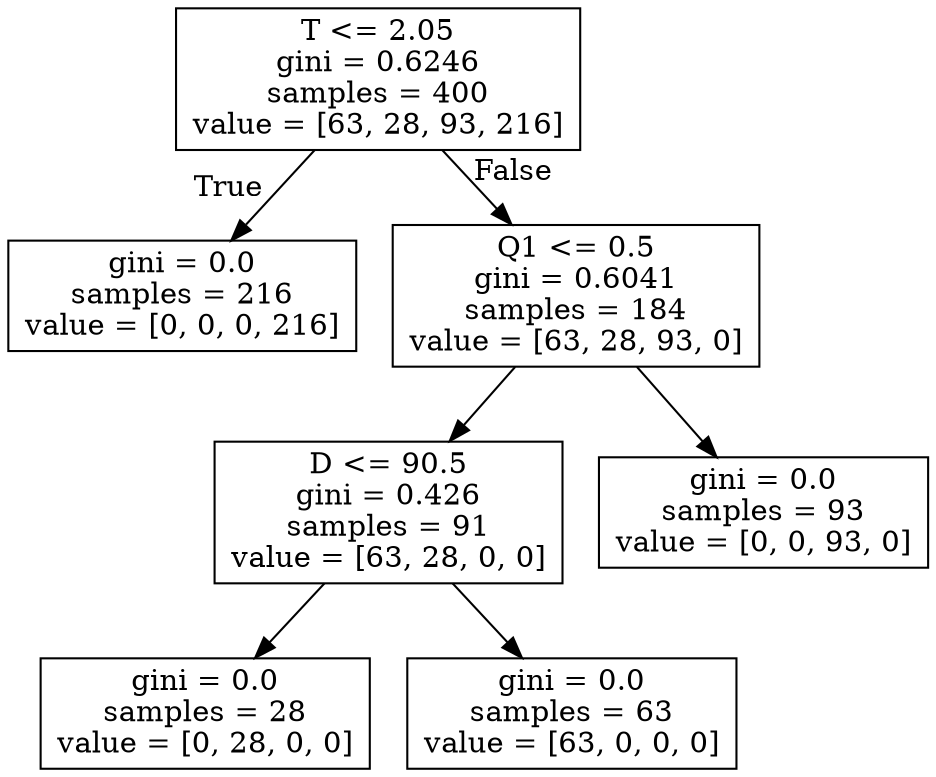 digraph Tree {
node [shape=box] ;
0 [label="T <= 2.05\ngini = 0.6246\nsamples = 400\nvalue = [63, 28, 93, 216]"] ;
1 [label="gini = 0.0\nsamples = 216\nvalue = [0, 0, 0, 216]"] ;
0 -> 1 [labeldistance=2.5, labelangle=45, headlabel="True"] ;
2 [label="Q1 <= 0.5\ngini = 0.6041\nsamples = 184\nvalue = [63, 28, 93, 0]"] ;
0 -> 2 [labeldistance=2.5, labelangle=-45, headlabel="False"] ;
3 [label="D <= 90.5\ngini = 0.426\nsamples = 91\nvalue = [63, 28, 0, 0]"] ;
2 -> 3 ;
4 [label="gini = 0.0\nsamples = 28\nvalue = [0, 28, 0, 0]"] ;
3 -> 4 ;
5 [label="gini = 0.0\nsamples = 63\nvalue = [63, 0, 0, 0]"] ;
3 -> 5 ;
6 [label="gini = 0.0\nsamples = 93\nvalue = [0, 0, 93, 0]"] ;
2 -> 6 ;
}